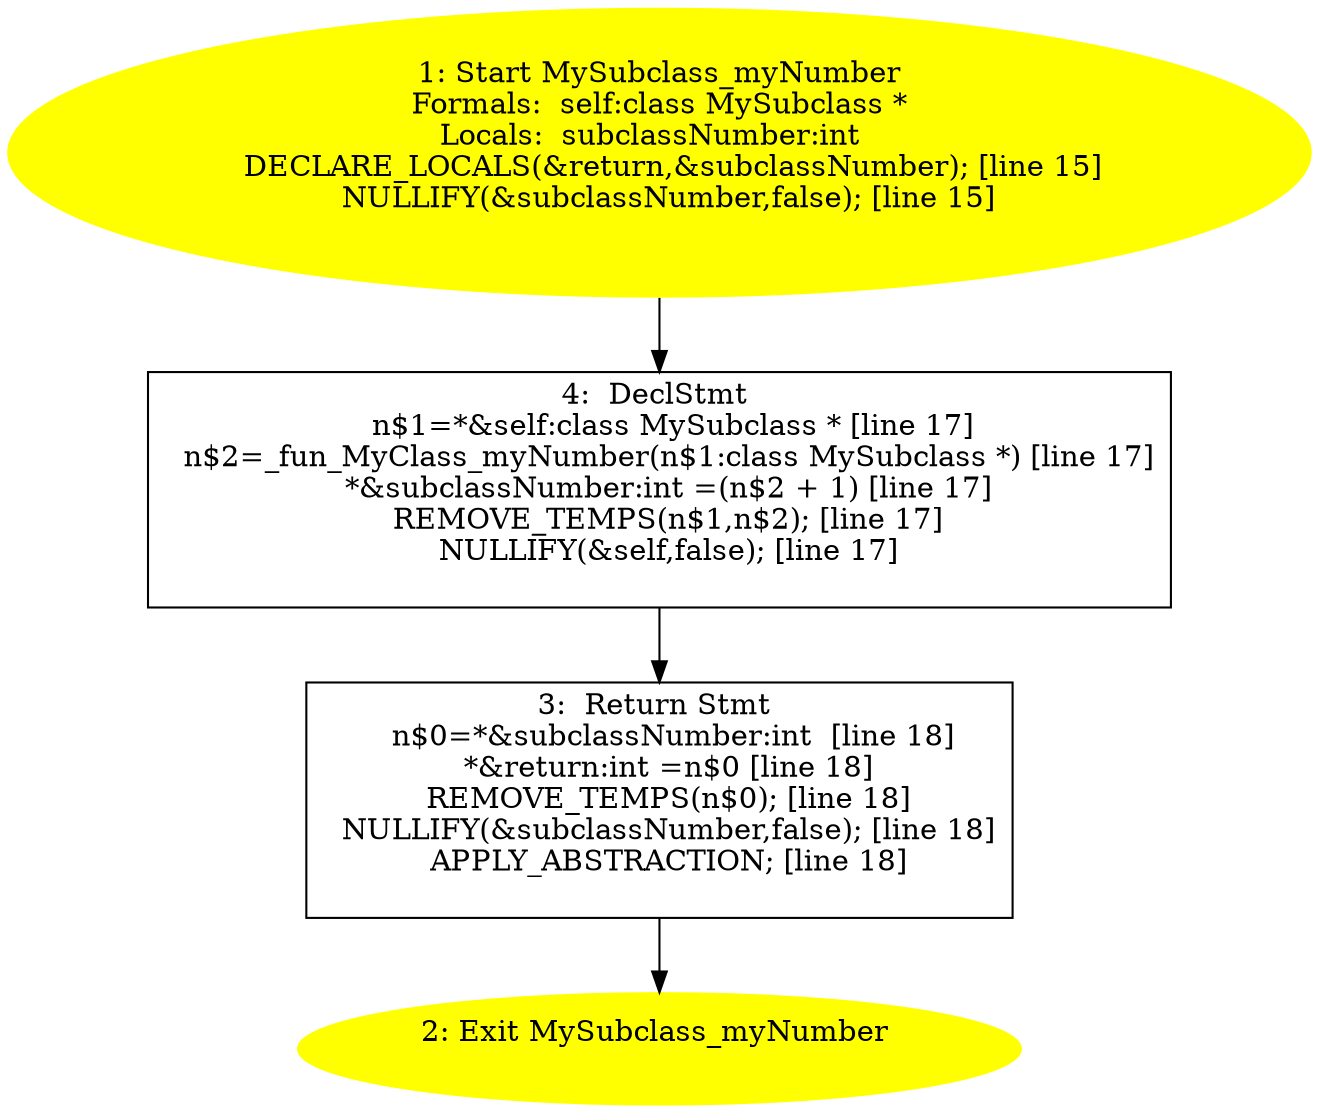 digraph iCFG {
4 [label="4:  DeclStmt \n   n$1=*&self:class MySubclass * [line 17]\n  n$2=_fun_MyClass_myNumber(n$1:class MySubclass *) [line 17]\n  *&subclassNumber:int =(n$2 + 1) [line 17]\n  REMOVE_TEMPS(n$1,n$2); [line 17]\n  NULLIFY(&self,false); [line 17]\n " shape="box"]
	

	 4 -> 3 ;
3 [label="3:  Return Stmt \n   n$0=*&subclassNumber:int  [line 18]\n  *&return:int =n$0 [line 18]\n  REMOVE_TEMPS(n$0); [line 18]\n  NULLIFY(&subclassNumber,false); [line 18]\n  APPLY_ABSTRACTION; [line 18]\n " shape="box"]
	

	 3 -> 2 ;
2 [label="2: Exit MySubclass_myNumber \n  " color=yellow style=filled]
	

1 [label="1: Start MySubclass_myNumber\nFormals:  self:class MySubclass *\nLocals:  subclassNumber:int  \n   DECLARE_LOCALS(&return,&subclassNumber); [line 15]\n  NULLIFY(&subclassNumber,false); [line 15]\n " color=yellow style=filled]
	

	 1 -> 4 ;
}
